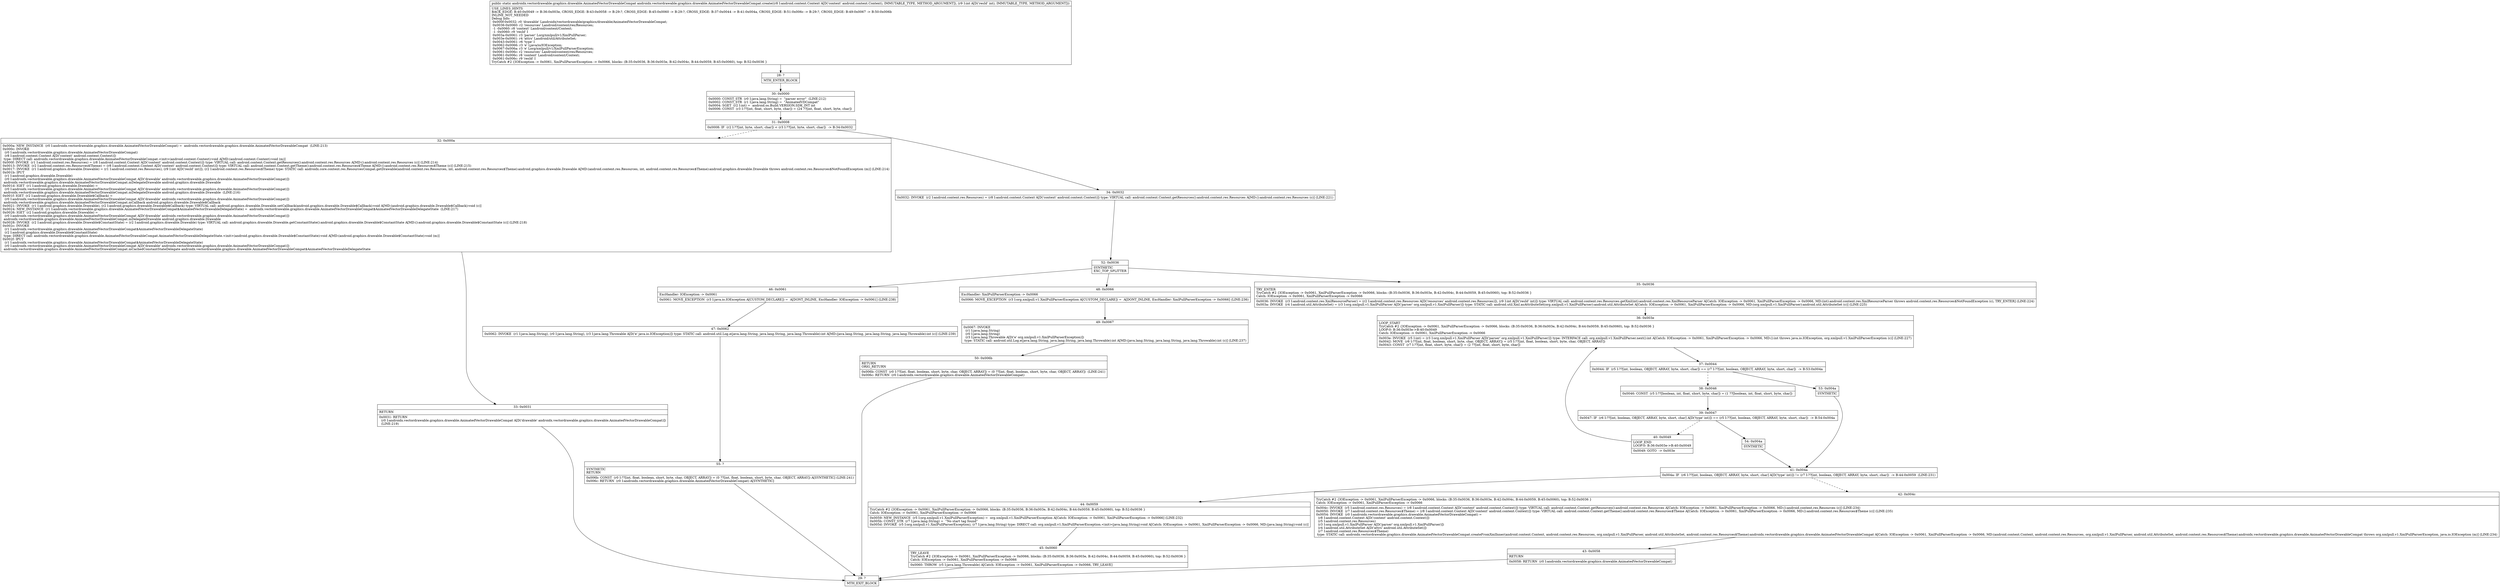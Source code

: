 digraph "CFG forandroidx.vectordrawable.graphics.drawable.AnimatedVectorDrawableCompat.create(Landroid\/content\/Context;I)Landroidx\/vectordrawable\/graphics\/drawable\/AnimatedVectorDrawableCompat;" {
Node_28 [shape=record,label="{28\:\ ?|MTH_ENTER_BLOCK\l}"];
Node_30 [shape=record,label="{30\:\ 0x0000|0x0000: CONST_STR  (r0 I:java.lang.String) =  \"parser error\"  (LINE:212)\l0x0002: CONST_STR  (r1 I:java.lang.String) =  \"AnimatedVDCompat\" \l0x0004: SGET  (r2 I:int) =  android.os.Build.VERSION.SDK_INT int \l0x0006: CONST  (r3 I:??[int, float, short, byte, char]) = (24 ??[int, float, short, byte, char]) \l}"];
Node_31 [shape=record,label="{31\:\ 0x0008|0x0008: IF  (r2 I:??[int, byte, short, char]) \< (r3 I:??[int, byte, short, char])  \-\> B:34:0x0032 \l}"];
Node_32 [shape=record,label="{32\:\ 0x000a|0x000a: NEW_INSTANCE  (r0 I:androidx.vectordrawable.graphics.drawable.AnimatedVectorDrawableCompat) =  androidx.vectordrawable.graphics.drawable.AnimatedVectorDrawableCompat  (LINE:213)\l0x000c: INVOKE  \l  (r0 I:androidx.vectordrawable.graphics.drawable.AnimatedVectorDrawableCompat)\l  (r8 I:android.content.Context A[D('context' android.content.Context)])\l type: DIRECT call: androidx.vectordrawable.graphics.drawable.AnimatedVectorDrawableCompat.\<init\>(android.content.Context):void A[MD:(android.content.Context):void (m)]\l0x000f: INVOKE  (r1 I:android.content.res.Resources) = (r8 I:android.content.Context A[D('context' android.content.Context)]) type: VIRTUAL call: android.content.Context.getResources():android.content.res.Resources A[MD:():android.content.res.Resources (c)] (LINE:214)\l0x0013: INVOKE  (r2 I:android.content.res.Resources$Theme) = (r8 I:android.content.Context A[D('context' android.content.Context)]) type: VIRTUAL call: android.content.Context.getTheme():android.content.res.Resources$Theme A[MD:():android.content.res.Resources$Theme (c)] (LINE:215)\l0x0017: INVOKE  (r1 I:android.graphics.drawable.Drawable) = (r1 I:android.content.res.Resources), (r9 I:int A[D('resId' int)]), (r2 I:android.content.res.Resources$Theme) type: STATIC call: androidx.core.content.res.ResourcesCompat.getDrawable(android.content.res.Resources, int, android.content.res.Resources$Theme):android.graphics.drawable.Drawable A[MD:(android.content.res.Resources, int, android.content.res.Resources$Theme):android.graphics.drawable.Drawable throws android.content.res.Resources$NotFoundException (m)] (LINE:214)\l0x001b: IPUT  \l  (r1 I:android.graphics.drawable.Drawable)\l  (r0 I:androidx.vectordrawable.graphics.drawable.AnimatedVectorDrawableCompat A[D('drawable' androidx.vectordrawable.graphics.drawable.AnimatedVectorDrawableCompat)])\l androidx.vectordrawable.graphics.drawable.AnimatedVectorDrawableCompat.mDelegateDrawable android.graphics.drawable.Drawable \l0x001d: IGET  (r1 I:android.graphics.drawable.Drawable) = \l  (r0 I:androidx.vectordrawable.graphics.drawable.AnimatedVectorDrawableCompat A[D('drawable' androidx.vectordrawable.graphics.drawable.AnimatedVectorDrawableCompat)])\l androidx.vectordrawable.graphics.drawable.AnimatedVectorDrawableCompat.mDelegateDrawable android.graphics.drawable.Drawable  (LINE:216)\l0x001f: IGET  (r2 I:android.graphics.drawable.Drawable$Callback) = \l  (r0 I:androidx.vectordrawable.graphics.drawable.AnimatedVectorDrawableCompat A[D('drawable' androidx.vectordrawable.graphics.drawable.AnimatedVectorDrawableCompat)])\l androidx.vectordrawable.graphics.drawable.AnimatedVectorDrawableCompat.mCallback android.graphics.drawable.Drawable$Callback \l0x0021: INVOKE  (r1 I:android.graphics.drawable.Drawable), (r2 I:android.graphics.drawable.Drawable$Callback) type: VIRTUAL call: android.graphics.drawable.Drawable.setCallback(android.graphics.drawable.Drawable$Callback):void A[MD:(android.graphics.drawable.Drawable$Callback):void (c)]\l0x0024: NEW_INSTANCE  (r1 I:androidx.vectordrawable.graphics.drawable.AnimatedVectorDrawableCompat$AnimatedVectorDrawableDelegateState) =  androidx.vectordrawable.graphics.drawable.AnimatedVectorDrawableCompat$AnimatedVectorDrawableDelegateState  (LINE:217)\l0x0026: IGET  (r2 I:android.graphics.drawable.Drawable) = \l  (r0 I:androidx.vectordrawable.graphics.drawable.AnimatedVectorDrawableCompat A[D('drawable' androidx.vectordrawable.graphics.drawable.AnimatedVectorDrawableCompat)])\l androidx.vectordrawable.graphics.drawable.AnimatedVectorDrawableCompat.mDelegateDrawable android.graphics.drawable.Drawable \l0x0028: INVOKE  (r2 I:android.graphics.drawable.Drawable$ConstantState) = (r2 I:android.graphics.drawable.Drawable) type: VIRTUAL call: android.graphics.drawable.Drawable.getConstantState():android.graphics.drawable.Drawable$ConstantState A[MD:():android.graphics.drawable.Drawable$ConstantState (c)] (LINE:218)\l0x002c: INVOKE  \l  (r1 I:androidx.vectordrawable.graphics.drawable.AnimatedVectorDrawableCompat$AnimatedVectorDrawableDelegateState)\l  (r2 I:android.graphics.drawable.Drawable$ConstantState)\l type: DIRECT call: androidx.vectordrawable.graphics.drawable.AnimatedVectorDrawableCompat.AnimatedVectorDrawableDelegateState.\<init\>(android.graphics.drawable.Drawable$ConstantState):void A[MD:(android.graphics.drawable.Drawable$ConstantState):void (m)]\l0x002f: IPUT  \l  (r1 I:androidx.vectordrawable.graphics.drawable.AnimatedVectorDrawableCompat$AnimatedVectorDrawableDelegateState)\l  (r0 I:androidx.vectordrawable.graphics.drawable.AnimatedVectorDrawableCompat A[D('drawable' androidx.vectordrawable.graphics.drawable.AnimatedVectorDrawableCompat)])\l androidx.vectordrawable.graphics.drawable.AnimatedVectorDrawableCompat.mCachedConstantStateDelegate androidx.vectordrawable.graphics.drawable.AnimatedVectorDrawableCompat$AnimatedVectorDrawableDelegateState \l}"];
Node_33 [shape=record,label="{33\:\ 0x0031|RETURN\l|0x0031: RETURN  \l  (r0 I:androidx.vectordrawable.graphics.drawable.AnimatedVectorDrawableCompat A[D('drawable' androidx.vectordrawable.graphics.drawable.AnimatedVectorDrawableCompat)])\l  (LINE:219)\l}"];
Node_29 [shape=record,label="{29\:\ ?|MTH_EXIT_BLOCK\l}"];
Node_34 [shape=record,label="{34\:\ 0x0032|0x0032: INVOKE  (r2 I:android.content.res.Resources) = (r8 I:android.content.Context A[D('context' android.content.Context)]) type: VIRTUAL call: android.content.Context.getResources():android.content.res.Resources A[MD:():android.content.res.Resources (c)] (LINE:221)\l}"];
Node_52 [shape=record,label="{52\:\ 0x0036|SYNTHETIC\lEXC_TOP_SPLITTER\l}"];
Node_35 [shape=record,label="{35\:\ 0x0036|TRY_ENTER\lTryCatch #2 \{IOException \-\> 0x0061, XmlPullParserException \-\> 0x0066, blocks: (B:35:0x0036, B:36:0x003e, B:42:0x004c, B:44:0x0059, B:45:0x0060), top: B:52:0x0036 \}\lCatch: IOException \-\> 0x0061, XmlPullParserException \-\> 0x0066\l|0x0036: INVOKE  (r3 I:android.content.res.XmlResourceParser) = (r2 I:android.content.res.Resources A[D('resources' android.content.res.Resources)]), (r9 I:int A[D('resId' int)]) type: VIRTUAL call: android.content.res.Resources.getXml(int):android.content.res.XmlResourceParser A[Catch: IOException \-\> 0x0061, XmlPullParserException \-\> 0x0066, MD:(int):android.content.res.XmlResourceParser throws android.content.res.Resources$NotFoundException (c), TRY_ENTER] (LINE:224)\l0x003a: INVOKE  (r4 I:android.util.AttributeSet) = (r3 I:org.xmlpull.v1.XmlPullParser A[D('parser' org.xmlpull.v1.XmlPullParser)]) type: STATIC call: android.util.Xml.asAttributeSet(org.xmlpull.v1.XmlPullParser):android.util.AttributeSet A[Catch: IOException \-\> 0x0061, XmlPullParserException \-\> 0x0066, MD:(org.xmlpull.v1.XmlPullParser):android.util.AttributeSet (c)] (LINE:225)\l}"];
Node_36 [shape=record,label="{36\:\ 0x003e|LOOP_START\lTryCatch #2 \{IOException \-\> 0x0061, XmlPullParserException \-\> 0x0066, blocks: (B:35:0x0036, B:36:0x003e, B:42:0x004c, B:44:0x0059, B:45:0x0060), top: B:52:0x0036 \}\lLOOP:0: B:36:0x003e\-\>B:40:0x0049\lCatch: IOException \-\> 0x0061, XmlPullParserException \-\> 0x0066\l|0x003e: INVOKE  (r5 I:int) = (r3 I:org.xmlpull.v1.XmlPullParser A[D('parser' org.xmlpull.v1.XmlPullParser)]) type: INTERFACE call: org.xmlpull.v1.XmlPullParser.next():int A[Catch: IOException \-\> 0x0061, XmlPullParserException \-\> 0x0066, MD:():int throws java.io.IOException, org.xmlpull.v1.XmlPullParserException (c)] (LINE:227)\l0x0042: MOVE  (r6 I:??[int, float, boolean, short, byte, char, OBJECT, ARRAY]) = (r5 I:??[int, float, boolean, short, byte, char, OBJECT, ARRAY]) \l0x0043: CONST  (r7 I:??[int, float, short, byte, char]) = (2 ??[int, float, short, byte, char]) \l}"];
Node_37 [shape=record,label="{37\:\ 0x0044|0x0044: IF  (r5 I:??[int, boolean, OBJECT, ARRAY, byte, short, char]) == (r7 I:??[int, boolean, OBJECT, ARRAY, byte, short, char])  \-\> B:53:0x004a \l}"];
Node_38 [shape=record,label="{38\:\ 0x0046|0x0046: CONST  (r5 I:??[boolean, int, float, short, byte, char]) = (1 ??[boolean, int, float, short, byte, char]) \l}"];
Node_39 [shape=record,label="{39\:\ 0x0047|0x0047: IF  (r6 I:??[int, boolean, OBJECT, ARRAY, byte, short, char] A[D('type' int)]) == (r5 I:??[int, boolean, OBJECT, ARRAY, byte, short, char])  \-\> B:54:0x004a \l}"];
Node_40 [shape=record,label="{40\:\ 0x0049|LOOP_END\lLOOP:0: B:36:0x003e\-\>B:40:0x0049\l|0x0049: GOTO  \-\> 0x003e \l}"];
Node_54 [shape=record,label="{54\:\ 0x004a|SYNTHETIC\l}"];
Node_41 [shape=record,label="{41\:\ 0x004a|0x004a: IF  (r6 I:??[int, boolean, OBJECT, ARRAY, byte, short, char] A[D('type' int)]) != (r7 I:??[int, boolean, OBJECT, ARRAY, byte, short, char])  \-\> B:44:0x0059  (LINE:231)\l}"];
Node_42 [shape=record,label="{42\:\ 0x004c|TryCatch #2 \{IOException \-\> 0x0061, XmlPullParserException \-\> 0x0066, blocks: (B:35:0x0036, B:36:0x003e, B:42:0x004c, B:44:0x0059, B:45:0x0060), top: B:52:0x0036 \}\lCatch: IOException \-\> 0x0061, XmlPullParserException \-\> 0x0066\l|0x004c: INVOKE  (r5 I:android.content.res.Resources) = (r8 I:android.content.Context A[D('context' android.content.Context)]) type: VIRTUAL call: android.content.Context.getResources():android.content.res.Resources A[Catch: IOException \-\> 0x0061, XmlPullParserException \-\> 0x0066, MD:():android.content.res.Resources (c)] (LINE:234)\l0x0050: INVOKE  (r7 I:android.content.res.Resources$Theme) = (r8 I:android.content.Context A[D('context' android.content.Context)]) type: VIRTUAL call: android.content.Context.getTheme():android.content.res.Resources$Theme A[Catch: IOException \-\> 0x0061, XmlPullParserException \-\> 0x0066, MD:():android.content.res.Resources$Theme (c)] (LINE:235)\l0x0054: INVOKE  (r0 I:androidx.vectordrawable.graphics.drawable.AnimatedVectorDrawableCompat) = \l  (r8 I:android.content.Context A[D('context' android.content.Context)])\l  (r5 I:android.content.res.Resources)\l  (r3 I:org.xmlpull.v1.XmlPullParser A[D('parser' org.xmlpull.v1.XmlPullParser)])\l  (r4 I:android.util.AttributeSet A[D('attrs' android.util.AttributeSet)])\l  (r7 I:android.content.res.Resources$Theme)\l type: STATIC call: androidx.vectordrawable.graphics.drawable.AnimatedVectorDrawableCompat.createFromXmlInner(android.content.Context, android.content.res.Resources, org.xmlpull.v1.XmlPullParser, android.util.AttributeSet, android.content.res.Resources$Theme):androidx.vectordrawable.graphics.drawable.AnimatedVectorDrawableCompat A[Catch: IOException \-\> 0x0061, XmlPullParserException \-\> 0x0066, MD:(android.content.Context, android.content.res.Resources, org.xmlpull.v1.XmlPullParser, android.util.AttributeSet, android.content.res.Resources$Theme):androidx.vectordrawable.graphics.drawable.AnimatedVectorDrawableCompat throws org.xmlpull.v1.XmlPullParserException, java.io.IOException (m)] (LINE:234)\l}"];
Node_43 [shape=record,label="{43\:\ 0x0058|RETURN\l|0x0058: RETURN  (r0 I:androidx.vectordrawable.graphics.drawable.AnimatedVectorDrawableCompat) \l}"];
Node_44 [shape=record,label="{44\:\ 0x0059|TryCatch #2 \{IOException \-\> 0x0061, XmlPullParserException \-\> 0x0066, blocks: (B:35:0x0036, B:36:0x003e, B:42:0x004c, B:44:0x0059, B:45:0x0060), top: B:52:0x0036 \}\lCatch: IOException \-\> 0x0061, XmlPullParserException \-\> 0x0066\l|0x0059: NEW_INSTANCE  (r5 I:org.xmlpull.v1.XmlPullParserException) =  org.xmlpull.v1.XmlPullParserException A[Catch: IOException \-\> 0x0061, XmlPullParserException \-\> 0x0066] (LINE:232)\l0x005b: CONST_STR  (r7 I:java.lang.String) =  \"No start tag found\" \l0x005d: INVOKE  (r5 I:org.xmlpull.v1.XmlPullParserException), (r7 I:java.lang.String) type: DIRECT call: org.xmlpull.v1.XmlPullParserException.\<init\>(java.lang.String):void A[Catch: IOException \-\> 0x0061, XmlPullParserException \-\> 0x0066, MD:(java.lang.String):void (c)]\l}"];
Node_45 [shape=record,label="{45\:\ 0x0060|TRY_LEAVE\lTryCatch #2 \{IOException \-\> 0x0061, XmlPullParserException \-\> 0x0066, blocks: (B:35:0x0036, B:36:0x003e, B:42:0x004c, B:44:0x0059, B:45:0x0060), top: B:52:0x0036 \}\lCatch: IOException \-\> 0x0061, XmlPullParserException \-\> 0x0066\l|0x0060: THROW  (r5 I:java.lang.Throwable) A[Catch: IOException \-\> 0x0061, XmlPullParserException \-\> 0x0066, TRY_LEAVE]\l}"];
Node_53 [shape=record,label="{53\:\ 0x004a|SYNTHETIC\l}"];
Node_46 [shape=record,label="{46\:\ 0x0061|ExcHandler: IOException \-\> 0x0061\l|0x0061: MOVE_EXCEPTION  (r3 I:java.io.IOException A[CUSTOM_DECLARE]) =  A[DONT_INLINE, ExcHandler: IOException \-\> 0x0061] (LINE:238)\l}"];
Node_47 [shape=record,label="{47\:\ 0x0062|0x0062: INVOKE  (r1 I:java.lang.String), (r0 I:java.lang.String), (r3 I:java.lang.Throwable A[D('e' java.io.IOException)]) type: STATIC call: android.util.Log.e(java.lang.String, java.lang.String, java.lang.Throwable):int A[MD:(java.lang.String, java.lang.String, java.lang.Throwable):int (c)] (LINE:239)\l}"];
Node_55 [shape=record,label="{55\:\ ?|SYNTHETIC\lRETURN\l|0x006b: CONST  (r0 I:??[int, float, boolean, short, byte, char, OBJECT, ARRAY]) = (0 ??[int, float, boolean, short, byte, char, OBJECT, ARRAY]) A[SYNTHETIC] (LINE:241)\l0x006c: RETURN  (r0 I:androidx.vectordrawable.graphics.drawable.AnimatedVectorDrawableCompat) A[SYNTHETIC]\l}"];
Node_48 [shape=record,label="{48\:\ 0x0066|ExcHandler: XmlPullParserException \-\> 0x0066\l|0x0066: MOVE_EXCEPTION  (r3 I:org.xmlpull.v1.XmlPullParserException A[CUSTOM_DECLARE]) =  A[DONT_INLINE, ExcHandler: XmlPullParserException \-\> 0x0066] (LINE:236)\l}"];
Node_49 [shape=record,label="{49\:\ 0x0067|0x0067: INVOKE  \l  (r1 I:java.lang.String)\l  (r0 I:java.lang.String)\l  (r3 I:java.lang.Throwable A[D('e' org.xmlpull.v1.XmlPullParserException)])\l type: STATIC call: android.util.Log.e(java.lang.String, java.lang.String, java.lang.Throwable):int A[MD:(java.lang.String, java.lang.String, java.lang.Throwable):int (c)] (LINE:237)\l}"];
Node_50 [shape=record,label="{50\:\ 0x006b|RETURN\lORIG_RETURN\l|0x006b: CONST  (r0 I:??[int, float, boolean, short, byte, char, OBJECT, ARRAY]) = (0 ??[int, float, boolean, short, byte, char, OBJECT, ARRAY])  (LINE:241)\l0x006c: RETURN  (r0 I:androidx.vectordrawable.graphics.drawable.AnimatedVectorDrawableCompat) \l}"];
MethodNode[shape=record,label="{public static androidx.vectordrawable.graphics.drawable.AnimatedVectorDrawableCompat androidx.vectordrawable.graphics.drawable.AnimatedVectorDrawableCompat.create((r8 I:android.content.Context A[D('context' android.content.Context), IMMUTABLE_TYPE, METHOD_ARGUMENT]), (r9 I:int A[D('resId' int), IMMUTABLE_TYPE, METHOD_ARGUMENT]))  | USE_LINES_HINTS\lBACK_EDGE: B:40:0x0049 \-\> B:36:0x003e, CROSS_EDGE: B:43:0x0058 \-\> B:29:?, CROSS_EDGE: B:45:0x0060 \-\> B:29:?, CROSS_EDGE: B:37:0x0044 \-\> B:41:0x004a, CROSS_EDGE: B:51:0x006c \-\> B:29:?, CROSS_EDGE: B:49:0x0067 \-\> B:50:0x006b\lINLINE_NOT_NEEDED\lDebug Info:\l  0x000f\-0x0032: r0 'drawable' Landroidx\/vectordrawable\/graphics\/drawable\/AnimatedVectorDrawableCompat;\l  0x0036\-0x0060: r2 'resources' Landroid\/content\/res\/Resources;\l  \-1 \-0x0060: r8 'context' Landroid\/content\/Context;\l  \-1 \-0x0060: r9 'resId' I\l  0x003a\-0x0061: r3 'parser' Lorg\/xmlpull\/v1\/XmlPullParser;\l  0x003e\-0x0061: r4 'attrs' Landroid\/util\/AttributeSet;\l  0x0043\-0x0061: r6 'type' I\l  0x0062\-0x0066: r3 'e' Ljava\/io\/IOException;\l  0x0067\-0x006a: r3 'e' Lorg\/xmlpull\/v1\/XmlPullParserException;\l  0x0061\-0x006c: r2 'resources' Landroid\/content\/res\/Resources;\l  0x0061\-0x006c: r8 'context' Landroid\/content\/Context;\l  0x0061\-0x006c: r9 'resId' I\lTryCatch #2 \{IOException \-\> 0x0061, XmlPullParserException \-\> 0x0066, blocks: (B:35:0x0036, B:36:0x003e, B:42:0x004c, B:44:0x0059, B:45:0x0060), top: B:52:0x0036 \}\l}"];
MethodNode -> Node_28;Node_28 -> Node_30;
Node_30 -> Node_31;
Node_31 -> Node_32[style=dashed];
Node_31 -> Node_34;
Node_32 -> Node_33;
Node_33 -> Node_29;
Node_34 -> Node_52;
Node_52 -> Node_35;
Node_52 -> Node_46;
Node_52 -> Node_48;
Node_35 -> Node_36;
Node_36 -> Node_37;
Node_37 -> Node_38[style=dashed];
Node_37 -> Node_53;
Node_38 -> Node_39;
Node_39 -> Node_40[style=dashed];
Node_39 -> Node_54;
Node_40 -> Node_36;
Node_54 -> Node_41;
Node_41 -> Node_42[style=dashed];
Node_41 -> Node_44;
Node_42 -> Node_43;
Node_43 -> Node_29;
Node_44 -> Node_45;
Node_45 -> Node_29;
Node_53 -> Node_41;
Node_46 -> Node_47;
Node_47 -> Node_55;
Node_55 -> Node_29;
Node_48 -> Node_49;
Node_49 -> Node_50;
Node_50 -> Node_29;
}

